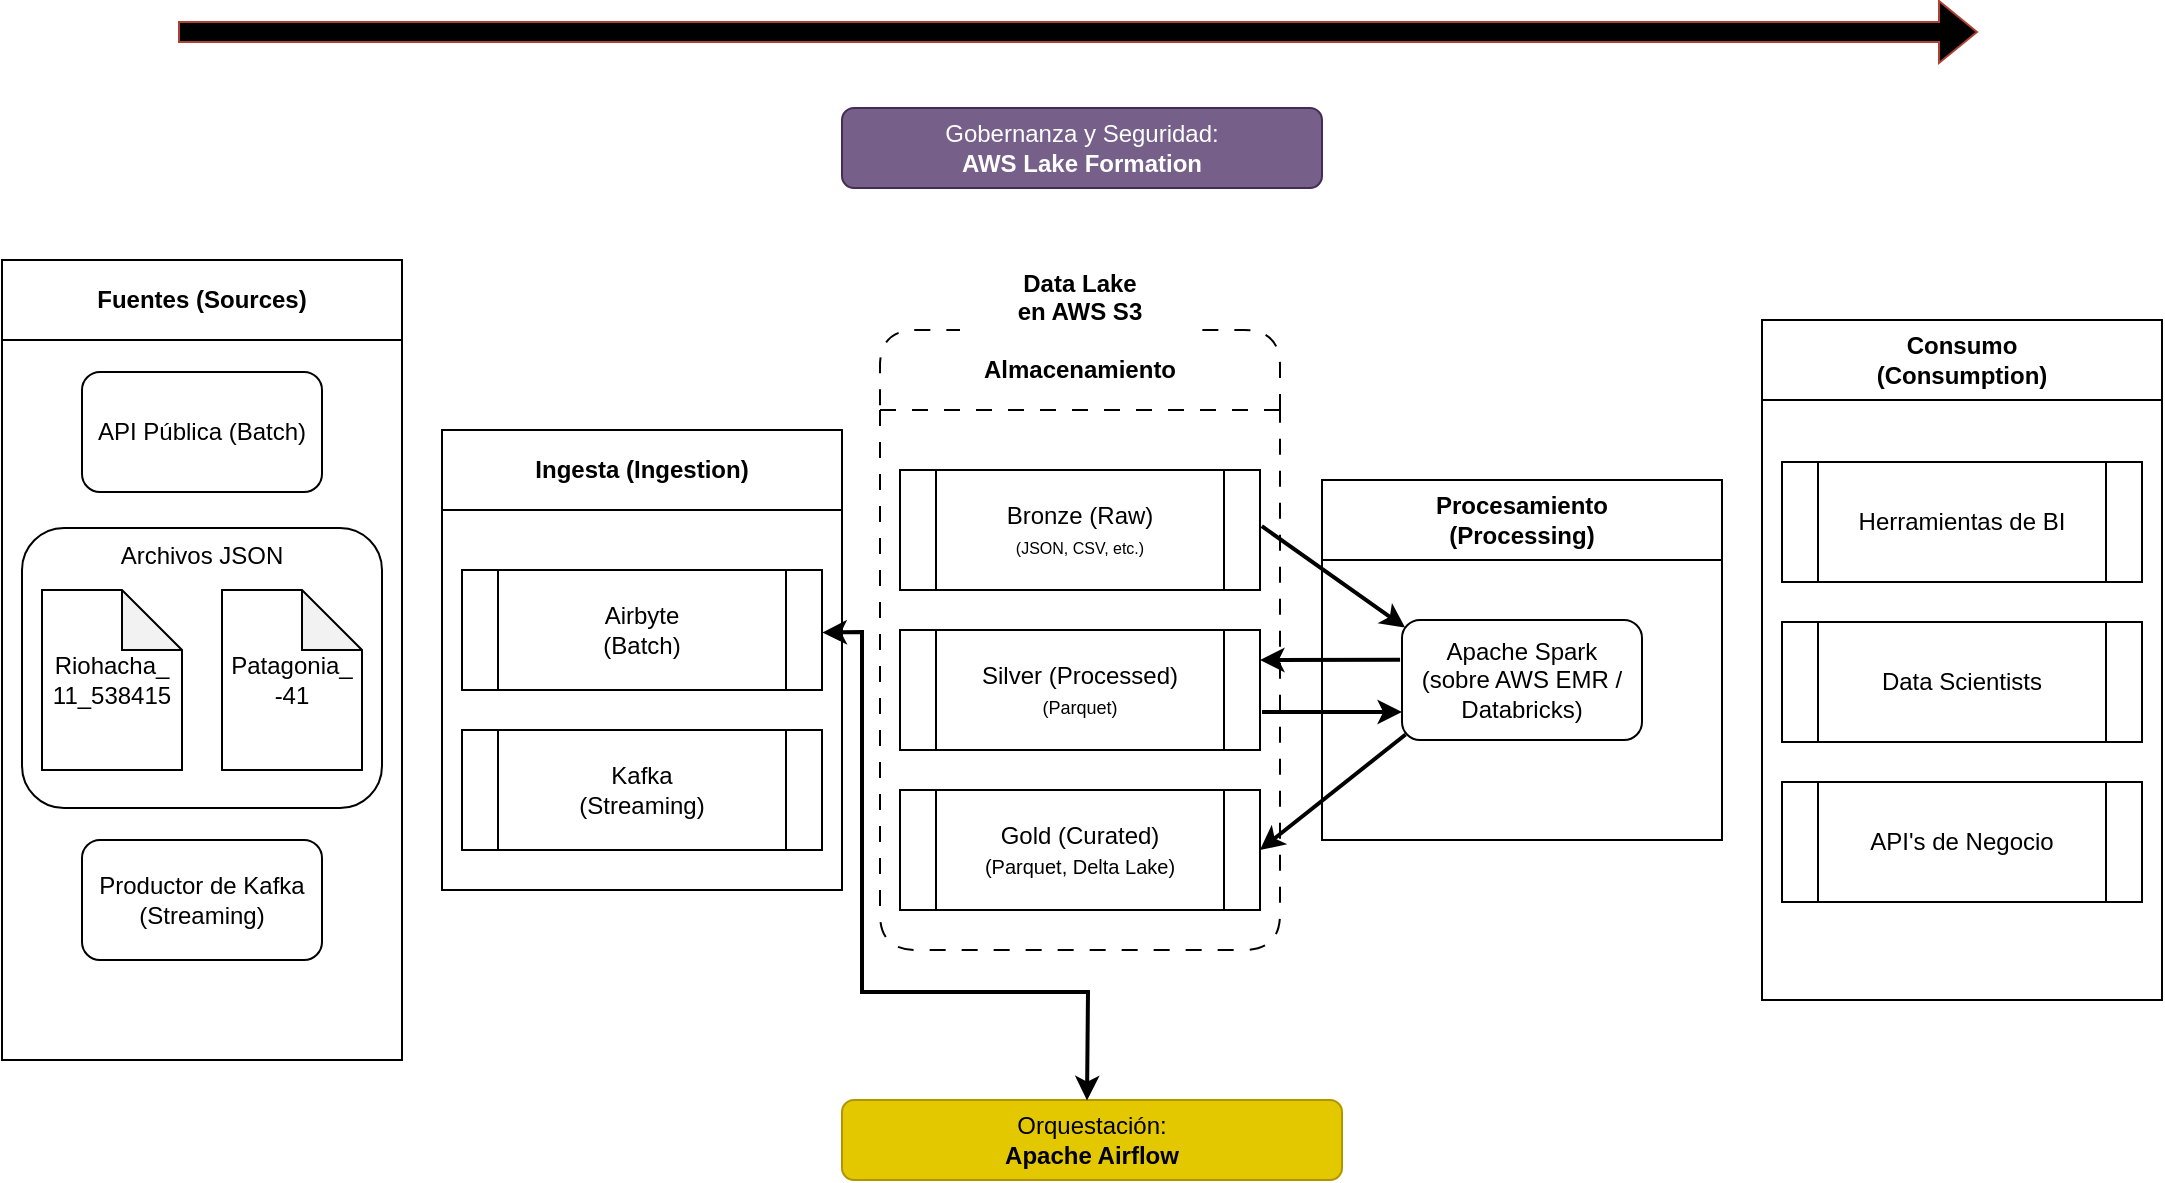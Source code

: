 <mxfile version="28.2.5">
  <diagram name="Página-1" id="YP_meINzMe71uM9i8Fj1">
    <mxGraphModel dx="1188" dy="619" grid="1" gridSize="10" guides="1" tooltips="1" connect="1" arrows="1" fold="1" page="1" pageScale="1" pageWidth="1169" pageHeight="827" math="0" shadow="0">
      <root>
        <mxCell id="0" />
        <mxCell id="1" parent="0" />
        <mxCell id="3XxW9dJSR-WJDG375tNS-3" value="Fuentes (Sources)" style="swimlane;whiteSpace=wrap;html=1;startSize=40;" vertex="1" parent="1">
          <mxGeometry x="40" y="214" width="200" height="400" as="geometry">
            <mxRectangle x="80" y="210" width="70" height="30" as="alternateBounds" />
          </mxGeometry>
        </mxCell>
        <mxCell id="3XxW9dJSR-WJDG375tNS-34" value="API Pública (Batch)" style="rounded=1;whiteSpace=wrap;html=1;" vertex="1" parent="3XxW9dJSR-WJDG375tNS-3">
          <mxGeometry x="40" y="56" width="120" height="60" as="geometry" />
        </mxCell>
        <mxCell id="3XxW9dJSR-WJDG375tNS-35" value="Productor de Kafka&lt;div&gt;(Streaming)&lt;/div&gt;" style="rounded=1;whiteSpace=wrap;html=1;" vertex="1" parent="3XxW9dJSR-WJDG375tNS-3">
          <mxGeometry x="40" y="290" width="120" height="60" as="geometry" />
        </mxCell>
        <mxCell id="3XxW9dJSR-WJDG375tNS-5" style="edgeStyle=orthogonalEdgeStyle;rounded=0;orthogonalLoop=1;jettySize=auto;html=1;exitX=0.5;exitY=1;exitDx=0;exitDy=0;" edge="1" parent="3XxW9dJSR-WJDG375tNS-3">
          <mxGeometry relative="1" as="geometry">
            <mxPoint x="80" y="126" as="sourcePoint" />
            <mxPoint x="80" y="126" as="targetPoint" />
          </mxGeometry>
        </mxCell>
        <mxCell id="3XxW9dJSR-WJDG375tNS-36" value="Archivos JSON" style="rounded=1;whiteSpace=wrap;html=1;verticalAlign=top;" vertex="1" parent="3XxW9dJSR-WJDG375tNS-3">
          <mxGeometry x="10" y="134" width="180" height="140" as="geometry" />
        </mxCell>
        <mxCell id="3XxW9dJSR-WJDG375tNS-38" value="Riohacha_&lt;div&gt;11_538415&lt;/div&gt;" style="shape=note;whiteSpace=wrap;html=1;backgroundOutline=1;darkOpacity=0.05;" vertex="1" parent="3XxW9dJSR-WJDG375tNS-3">
          <mxGeometry x="20" y="165" width="70" height="90" as="geometry" />
        </mxCell>
        <mxCell id="3XxW9dJSR-WJDG375tNS-39" value="Patagonia_&lt;div&gt;-41&lt;/div&gt;" style="shape=note;whiteSpace=wrap;html=1;backgroundOutline=1;darkOpacity=0.05;" vertex="1" parent="3XxW9dJSR-WJDG375tNS-3">
          <mxGeometry x="110" y="165" width="70" height="90" as="geometry" />
        </mxCell>
        <mxCell id="3XxW9dJSR-WJDG375tNS-11" value="Ingesta (Ingestion)" style="swimlane;whiteSpace=wrap;html=1;startSize=40;" vertex="1" parent="1">
          <mxGeometry x="260" y="299" width="200" height="230" as="geometry">
            <mxRectangle x="80" y="210" width="70" height="30" as="alternateBounds" />
          </mxGeometry>
        </mxCell>
        <mxCell id="3XxW9dJSR-WJDG375tNS-12" style="edgeStyle=orthogonalEdgeStyle;rounded=0;orthogonalLoop=1;jettySize=auto;html=1;exitX=0.5;exitY=1;exitDx=0;exitDy=0;" edge="1" parent="3XxW9dJSR-WJDG375tNS-11">
          <mxGeometry relative="1" as="geometry">
            <mxPoint x="80" y="190" as="sourcePoint" />
            <mxPoint x="80" y="190" as="targetPoint" />
          </mxGeometry>
        </mxCell>
        <mxCell id="3XxW9dJSR-WJDG375tNS-13" value="Airbyte&lt;div&gt;(Batch)&lt;/div&gt;" style="shape=process;whiteSpace=wrap;html=1;backgroundOutline=1;" vertex="1" parent="3XxW9dJSR-WJDG375tNS-11">
          <mxGeometry x="10" y="70" width="180" height="60" as="geometry" />
        </mxCell>
        <mxCell id="3XxW9dJSR-WJDG375tNS-14" value="Kafka&lt;div&gt;(Streaming)&lt;/div&gt;" style="shape=process;whiteSpace=wrap;html=1;backgroundOutline=1;" vertex="1" parent="3XxW9dJSR-WJDG375tNS-11">
          <mxGeometry x="10" y="150" width="180" height="60" as="geometry" />
        </mxCell>
        <mxCell id="3XxW9dJSR-WJDG375tNS-18" value="" style="swimlane;whiteSpace=wrap;html=1;startSize=40;dashed=1;dashPattern=8 8;rounded=1;strokeColor=light-dark(#000000,#007FFF);strokeWidth=1;perimeterSpacing=2;" vertex="1" parent="1">
          <mxGeometry x="479" y="249" width="200" height="310" as="geometry">
            <mxRectangle x="80" y="210" width="70" height="30" as="alternateBounds" />
          </mxGeometry>
        </mxCell>
        <mxCell id="3XxW9dJSR-WJDG375tNS-19" style="edgeStyle=orthogonalEdgeStyle;rounded=0;orthogonalLoop=1;jettySize=auto;html=1;exitX=0.5;exitY=1;exitDx=0;exitDy=0;" edge="1" parent="3XxW9dJSR-WJDG375tNS-18">
          <mxGeometry relative="1" as="geometry">
            <mxPoint x="80" y="190" as="sourcePoint" />
            <mxPoint x="80" y="190" as="targetPoint" />
          </mxGeometry>
        </mxCell>
        <mxCell id="3XxW9dJSR-WJDG375tNS-20" value="Bronze (Raw)&lt;div&gt;&lt;font style=&quot;font-size: 8px;&quot;&gt;(JSON, CSV, etc.)&lt;/font&gt;&lt;/div&gt;" style="shape=process;whiteSpace=wrap;html=1;backgroundOutline=1;" vertex="1" parent="3XxW9dJSR-WJDG375tNS-18">
          <mxGeometry x="10" y="70" width="180" height="60" as="geometry" />
        </mxCell>
        <mxCell id="3XxW9dJSR-WJDG375tNS-21" value="Silver (Processed)&lt;div&gt;&lt;font style=&quot;font-size: 9px;&quot;&gt;(Parquet)&lt;/font&gt;&lt;/div&gt;" style="shape=process;whiteSpace=wrap;html=1;backgroundOutline=1;" vertex="1" parent="3XxW9dJSR-WJDG375tNS-18">
          <mxGeometry x="10" y="150" width="180" height="60" as="geometry" />
        </mxCell>
        <mxCell id="3XxW9dJSR-WJDG375tNS-22" value="Gold (Curated)&lt;div&gt;&lt;font size=&quot;1&quot;&gt;(Parquet, Delta Lake)&lt;/font&gt;&lt;/div&gt;" style="shape=process;whiteSpace=wrap;html=1;backgroundOutline=1;" vertex="1" parent="3XxW9dJSR-WJDG375tNS-18">
          <mxGeometry x="10" y="230" width="180" height="60" as="geometry" />
        </mxCell>
        <mxCell id="3XxW9dJSR-WJDG375tNS-27" value="Procesamiento&lt;div&gt;(Processing)&lt;/div&gt;" style="swimlane;whiteSpace=wrap;html=1;startSize=40;" vertex="1" parent="1">
          <mxGeometry x="700" y="324" width="200" height="180" as="geometry">
            <mxRectangle x="80" y="210" width="70" height="30" as="alternateBounds" />
          </mxGeometry>
        </mxCell>
        <mxCell id="3XxW9dJSR-WJDG375tNS-28" style="edgeStyle=orthogonalEdgeStyle;rounded=0;orthogonalLoop=1;jettySize=auto;html=1;exitX=0.5;exitY=1;exitDx=0;exitDy=0;" edge="1" parent="3XxW9dJSR-WJDG375tNS-27">
          <mxGeometry relative="1" as="geometry">
            <mxPoint x="80" y="191" as="sourcePoint" />
            <mxPoint x="80" y="191" as="targetPoint" />
          </mxGeometry>
        </mxCell>
        <mxCell id="3XxW9dJSR-WJDG375tNS-47" value="Apache Spark&lt;div&gt;(sobre AWS EMR /&lt;/div&gt;&lt;div&gt;Databricks)&lt;/div&gt;" style="rounded=1;whiteSpace=wrap;html=1;" vertex="1" parent="3XxW9dJSR-WJDG375tNS-27">
          <mxGeometry x="40" y="70" width="120" height="60" as="geometry" />
        </mxCell>
        <mxCell id="3XxW9dJSR-WJDG375tNS-52" value="" style="endArrow=classic;html=1;rounded=0;exitX=-0.008;exitY=0.697;exitDx=0;exitDy=0;exitPerimeter=0;strokeColor=light-dark(#000000,#FF6666);strokeWidth=2;" edge="1" parent="3XxW9dJSR-WJDG375tNS-27">
          <mxGeometry width="50" height="50" relative="1" as="geometry">
            <mxPoint x="39.04" y="89.86" as="sourcePoint" />
            <mxPoint x="-31" y="90.04" as="targetPoint" />
          </mxGeometry>
        </mxCell>
        <mxCell id="3XxW9dJSR-WJDG375tNS-53" value="" style="endArrow=classic;html=1;rounded=0;entryX=0;entryY=0.433;entryDx=0;entryDy=0;entryPerimeter=0;strokeColor=light-dark(#000000,#FF6666);strokeWidth=2;" edge="1" parent="3XxW9dJSR-WJDG375tNS-27">
          <mxGeometry width="50" height="50" relative="1" as="geometry">
            <mxPoint x="-30" y="116.02" as="sourcePoint" />
            <mxPoint x="40" y="116.0" as="targetPoint" />
          </mxGeometry>
        </mxCell>
        <mxCell id="3XxW9dJSR-WJDG375tNS-40" value="Consumo&lt;div&gt;(Consumption)&lt;/div&gt;" style="swimlane;whiteSpace=wrap;html=1;startSize=40;" vertex="1" parent="1">
          <mxGeometry x="920" y="244" width="200" height="340" as="geometry">
            <mxRectangle x="80" y="210" width="70" height="30" as="alternateBounds" />
          </mxGeometry>
        </mxCell>
        <mxCell id="3XxW9dJSR-WJDG375tNS-41" style="edgeStyle=orthogonalEdgeStyle;rounded=0;orthogonalLoop=1;jettySize=auto;html=1;exitX=0.5;exitY=1;exitDx=0;exitDy=0;" edge="1" parent="3XxW9dJSR-WJDG375tNS-40">
          <mxGeometry relative="1" as="geometry">
            <mxPoint x="80" y="191" as="sourcePoint" />
            <mxPoint x="80" y="191" as="targetPoint" />
          </mxGeometry>
        </mxCell>
        <mxCell id="3XxW9dJSR-WJDG375tNS-42" value="Herramientas de BI" style="shape=process;whiteSpace=wrap;html=1;backgroundOutline=1;" vertex="1" parent="3XxW9dJSR-WJDG375tNS-40">
          <mxGeometry x="10" y="71" width="180" height="60" as="geometry" />
        </mxCell>
        <mxCell id="3XxW9dJSR-WJDG375tNS-43" value="Data Scientists" style="shape=process;whiteSpace=wrap;html=1;backgroundOutline=1;" vertex="1" parent="3XxW9dJSR-WJDG375tNS-40">
          <mxGeometry x="10" y="151" width="180" height="60" as="geometry" />
        </mxCell>
        <mxCell id="3XxW9dJSR-WJDG375tNS-44" value="API&#39;s de Negocio" style="shape=process;whiteSpace=wrap;html=1;backgroundOutline=1;" vertex="1" parent="3XxW9dJSR-WJDG375tNS-40">
          <mxGeometry x="10" y="231" width="180" height="60" as="geometry" />
        </mxCell>
        <mxCell id="3XxW9dJSR-WJDG375tNS-48" value="Gobernanza y Seguridad:&lt;div&gt;&lt;b&gt;AWS Lake Formation&lt;/b&gt;&lt;/div&gt;" style="rounded=1;whiteSpace=wrap;html=1;fillColor=#76608a;fontColor=#ffffff;strokeColor=#432D57;" vertex="1" parent="1">
          <mxGeometry x="460" y="138" width="240" height="40" as="geometry" />
        </mxCell>
        <mxCell id="3XxW9dJSR-WJDG375tNS-49" value="&lt;font style=&quot;color: light-dark(rgb(0, 0, 0), rgb(0, 0, 0));&quot;&gt;Orquestación:&lt;/font&gt;&lt;div&gt;&lt;b&gt;&lt;font style=&quot;color: light-dark(rgb(0, 0, 0), rgb(0, 0, 0));&quot;&gt;Apache Airflow&lt;/font&gt;&lt;/b&gt;&lt;/div&gt;" style="rounded=1;whiteSpace=wrap;html=1;fillColor=light-dark(#e3c800, #ffecb3);strokeColor=#B09500;fontColor=#000000;" vertex="1" parent="1">
          <mxGeometry x="460" y="634" width="250" height="40" as="geometry" />
        </mxCell>
        <mxCell id="3XxW9dJSR-WJDG375tNS-50" value="&lt;div style=&quot;font-weight: 700;&quot;&gt;Data Lake&lt;/div&gt;&lt;div style=&quot;font-weight: 700;&quot;&gt;en AWS S3&lt;/div&gt;&lt;div style=&quot;font-weight: 700;&quot;&gt;&lt;br&gt;&lt;/div&gt;&lt;div style=&quot;font-weight: 700;&quot;&gt;Almacenamiento&lt;/div&gt;" style="text;html=1;align=center;verticalAlign=middle;whiteSpace=wrap;rounded=0;fillColor=light-dark(#FFFFFF,#000000);" vertex="1" parent="1">
          <mxGeometry x="519" y="214" width="120" height="65" as="geometry" />
        </mxCell>
        <mxCell id="3XxW9dJSR-WJDG375tNS-51" value="" style="endArrow=classic;html=1;rounded=0;entryX=0.013;entryY=0.063;entryDx=0;entryDy=0;entryPerimeter=0;exitX=1.005;exitY=0.468;exitDx=0;exitDy=0;exitPerimeter=0;strokeColor=light-dark(#000000,#FF6666);strokeWidth=2;" edge="1" parent="1" source="3XxW9dJSR-WJDG375tNS-20" target="3XxW9dJSR-WJDG375tNS-47">
          <mxGeometry width="50" height="50" relative="1" as="geometry">
            <mxPoint x="670" y="350" as="sourcePoint" />
            <mxPoint x="740" y="394" as="targetPoint" />
          </mxGeometry>
        </mxCell>
        <mxCell id="3XxW9dJSR-WJDG375tNS-54" value="" style="endArrow=classic;html=1;rounded=0;exitX=0.015;exitY=0.954;exitDx=0;exitDy=0;exitPerimeter=0;entryX=1;entryY=0.5;entryDx=0;entryDy=0;strokeColor=light-dark(#000000,#FF6666);strokeWidth=2;" edge="1" parent="1" source="3XxW9dJSR-WJDG375tNS-47" target="3XxW9dJSR-WJDG375tNS-22">
          <mxGeometry width="50" height="50" relative="1" as="geometry">
            <mxPoint x="670" y="510" as="sourcePoint" />
            <mxPoint x="670" y="470" as="targetPoint" />
          </mxGeometry>
        </mxCell>
        <mxCell id="3XxW9dJSR-WJDG375tNS-67" value="" style="endArrow=classic;startArrow=classic;html=1;rounded=0;exitX=0.49;exitY=0.005;exitDx=0;exitDy=0;exitPerimeter=0;entryX=1.001;entryY=0.521;entryDx=0;entryDy=0;entryPerimeter=0;strokeColor=light-dark(#000000,#FF6666);strokeWidth=2;" edge="1" parent="1" source="3XxW9dJSR-WJDG375tNS-49" target="3XxW9dJSR-WJDG375tNS-13">
          <mxGeometry width="50" height="50" relative="1" as="geometry">
            <mxPoint x="480" y="430" as="sourcePoint" />
            <mxPoint x="530" y="380" as="targetPoint" />
            <Array as="points">
              <mxPoint x="583" y="580" />
              <mxPoint x="470" y="580" />
              <mxPoint x="470" y="400" />
            </Array>
          </mxGeometry>
        </mxCell>
        <mxCell id="3XxW9dJSR-WJDG375tNS-69" value="" style="shape=flexArrow;endArrow=classic;html=1;rounded=0;fillColor=light-dark(#FAD9D5,#440903);strokeColor=#ae4132;fillStyle=cross-hatch;gradientColor=light-dark(#000000,#00994D);gradientDirection=east;" edge="1" parent="1">
          <mxGeometry width="50" height="50" relative="1" as="geometry">
            <mxPoint x="128" y="100" as="sourcePoint" />
            <mxPoint x="1028" y="100" as="targetPoint" />
          </mxGeometry>
        </mxCell>
      </root>
    </mxGraphModel>
  </diagram>
</mxfile>
